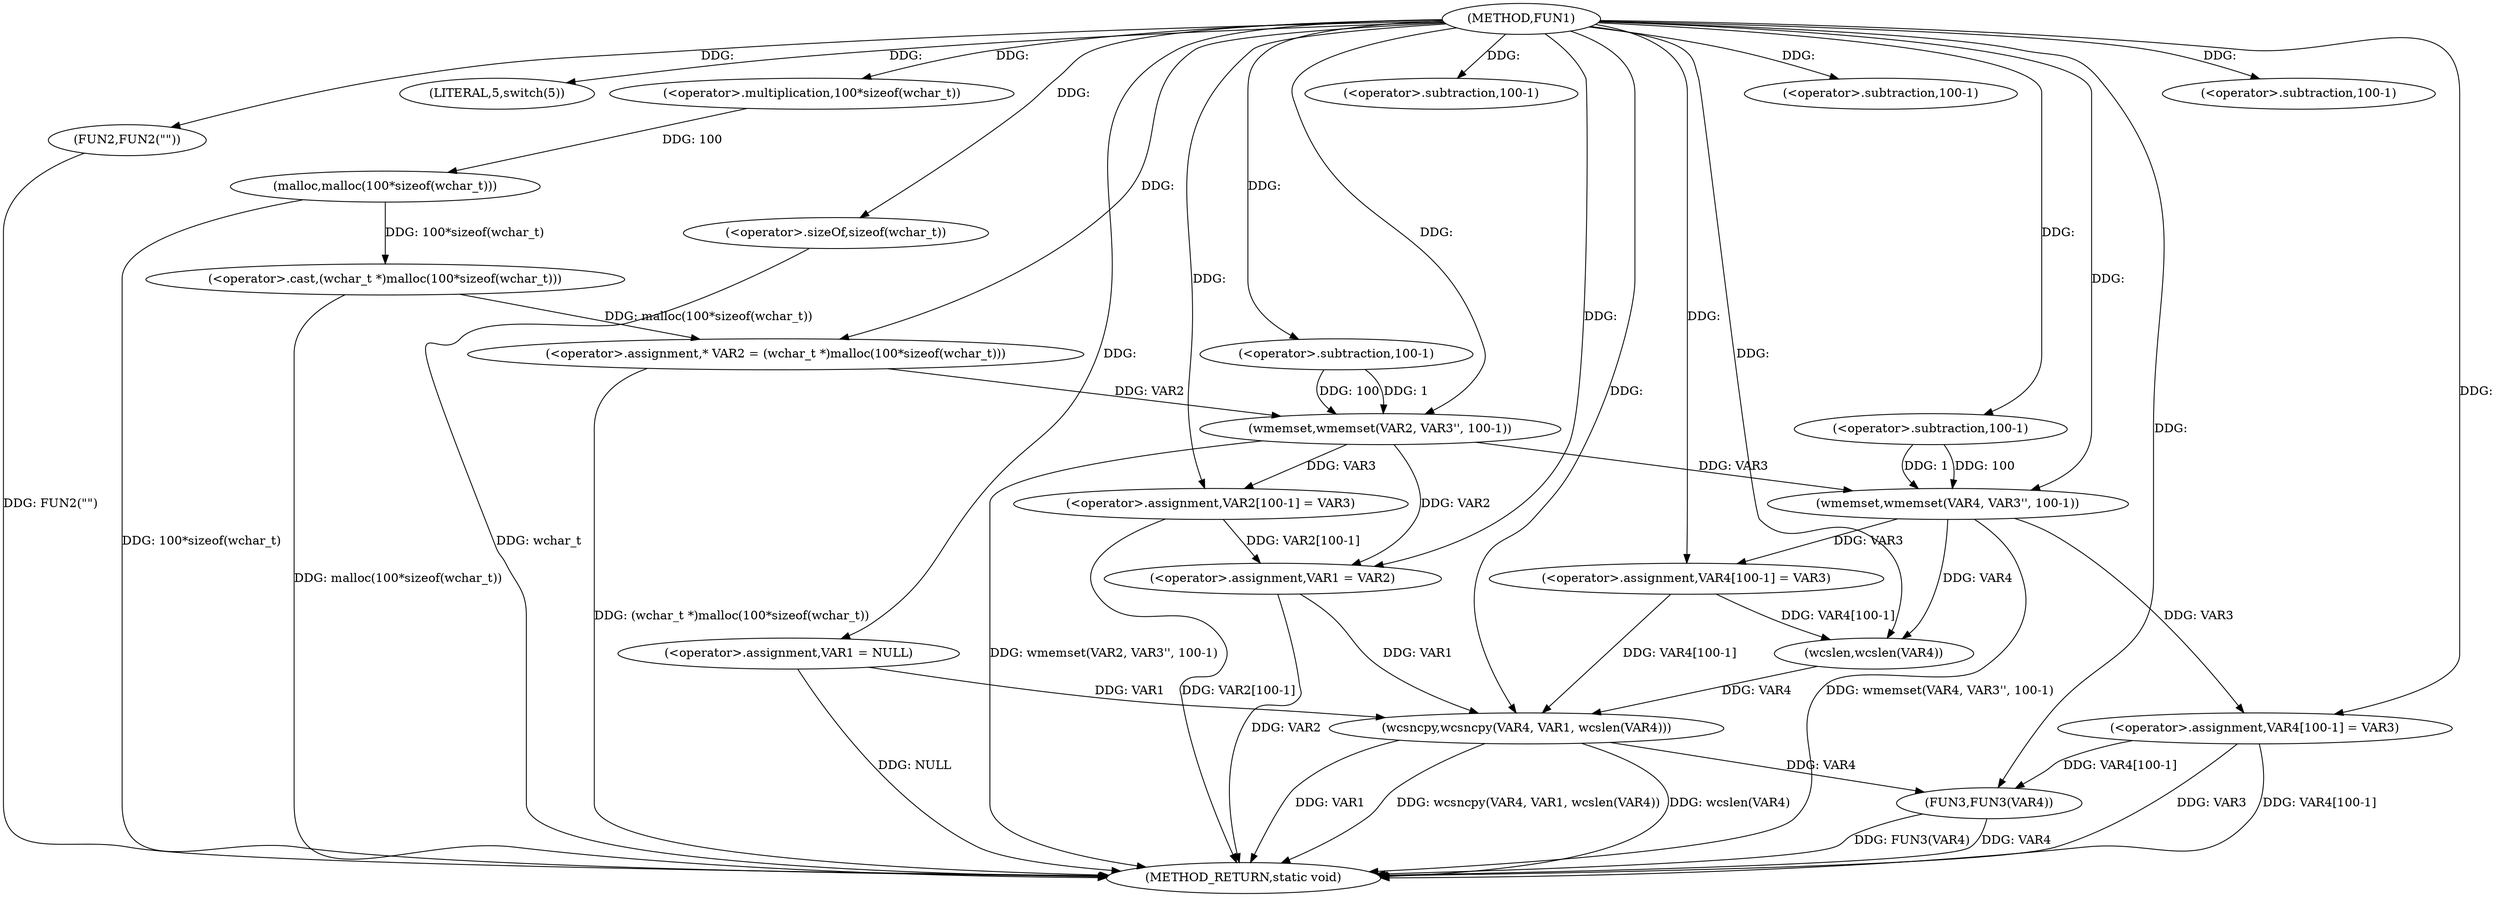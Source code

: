 digraph FUN1 {  
"1000100" [label = "(METHOD,FUN1)" ]
"1000171" [label = "(METHOD_RETURN,static void)" ]
"1000103" [label = "(<operator>.assignment,VAR1 = NULL)" ]
"1000107" [label = "(LITERAL,5,switch(5))" ]
"1000110" [label = "(FUN2,FUN2(\"\"))" ]
"1000116" [label = "(<operator>.assignment,* VAR2 = (wchar_t *)malloc(100*sizeof(wchar_t)))" ]
"1000118" [label = "(<operator>.cast,(wchar_t *)malloc(100*sizeof(wchar_t)))" ]
"1000120" [label = "(malloc,malloc(100*sizeof(wchar_t)))" ]
"1000121" [label = "(<operator>.multiplication,100*sizeof(wchar_t))" ]
"1000123" [label = "(<operator>.sizeOf,sizeof(wchar_t))" ]
"1000125" [label = "(wmemset,wmemset(VAR2, VAR3'', 100-1))" ]
"1000128" [label = "(<operator>.subtraction,100-1)" ]
"1000131" [label = "(<operator>.assignment,VAR2[100-1] = VAR3)" ]
"1000134" [label = "(<operator>.subtraction,100-1)" ]
"1000138" [label = "(<operator>.assignment,VAR1 = VAR2)" ]
"1000144" [label = "(wmemset,wmemset(VAR4, VAR3'', 100-1))" ]
"1000147" [label = "(<operator>.subtraction,100-1)" ]
"1000150" [label = "(<operator>.assignment,VAR4[100-1] = VAR3)" ]
"1000153" [label = "(<operator>.subtraction,100-1)" ]
"1000157" [label = "(wcsncpy,wcsncpy(VAR4, VAR1, wcslen(VAR4)))" ]
"1000160" [label = "(wcslen,wcslen(VAR4))" ]
"1000162" [label = "(<operator>.assignment,VAR4[100-1] = VAR3)" ]
"1000165" [label = "(<operator>.subtraction,100-1)" ]
"1000169" [label = "(FUN3,FUN3(VAR4))" ]
  "1000157" -> "1000171"  [ label = "DDG: VAR1"] 
  "1000162" -> "1000171"  [ label = "DDG: VAR3"] 
  "1000125" -> "1000171"  [ label = "DDG: wmemset(VAR2, VAR3'', 100-1)"] 
  "1000169" -> "1000171"  [ label = "DDG: FUN3(VAR4)"] 
  "1000157" -> "1000171"  [ label = "DDG: wcsncpy(VAR4, VAR1, wcslen(VAR4))"] 
  "1000103" -> "1000171"  [ label = "DDG: NULL"] 
  "1000157" -> "1000171"  [ label = "DDG: wcslen(VAR4)"] 
  "1000138" -> "1000171"  [ label = "DDG: VAR2"] 
  "1000120" -> "1000171"  [ label = "DDG: 100*sizeof(wchar_t)"] 
  "1000116" -> "1000171"  [ label = "DDG: (wchar_t *)malloc(100*sizeof(wchar_t))"] 
  "1000169" -> "1000171"  [ label = "DDG: VAR4"] 
  "1000131" -> "1000171"  [ label = "DDG: VAR2[100-1]"] 
  "1000144" -> "1000171"  [ label = "DDG: wmemset(VAR4, VAR3'', 100-1)"] 
  "1000110" -> "1000171"  [ label = "DDG: FUN2(\"\")"] 
  "1000118" -> "1000171"  [ label = "DDG: malloc(100*sizeof(wchar_t))"] 
  "1000162" -> "1000171"  [ label = "DDG: VAR4[100-1]"] 
  "1000123" -> "1000171"  [ label = "DDG: wchar_t"] 
  "1000100" -> "1000103"  [ label = "DDG: "] 
  "1000100" -> "1000107"  [ label = "DDG: "] 
  "1000100" -> "1000110"  [ label = "DDG: "] 
  "1000118" -> "1000116"  [ label = "DDG: malloc(100*sizeof(wchar_t))"] 
  "1000100" -> "1000116"  [ label = "DDG: "] 
  "1000120" -> "1000118"  [ label = "DDG: 100*sizeof(wchar_t)"] 
  "1000121" -> "1000120"  [ label = "DDG: 100"] 
  "1000100" -> "1000121"  [ label = "DDG: "] 
  "1000100" -> "1000123"  [ label = "DDG: "] 
  "1000116" -> "1000125"  [ label = "DDG: VAR2"] 
  "1000100" -> "1000125"  [ label = "DDG: "] 
  "1000128" -> "1000125"  [ label = "DDG: 100"] 
  "1000128" -> "1000125"  [ label = "DDG: 1"] 
  "1000100" -> "1000128"  [ label = "DDG: "] 
  "1000125" -> "1000131"  [ label = "DDG: VAR3"] 
  "1000100" -> "1000131"  [ label = "DDG: "] 
  "1000100" -> "1000134"  [ label = "DDG: "] 
  "1000125" -> "1000138"  [ label = "DDG: VAR2"] 
  "1000131" -> "1000138"  [ label = "DDG: VAR2[100-1]"] 
  "1000100" -> "1000138"  [ label = "DDG: "] 
  "1000100" -> "1000144"  [ label = "DDG: "] 
  "1000125" -> "1000144"  [ label = "DDG: VAR3"] 
  "1000147" -> "1000144"  [ label = "DDG: 100"] 
  "1000147" -> "1000144"  [ label = "DDG: 1"] 
  "1000100" -> "1000147"  [ label = "DDG: "] 
  "1000144" -> "1000150"  [ label = "DDG: VAR3"] 
  "1000100" -> "1000150"  [ label = "DDG: "] 
  "1000100" -> "1000153"  [ label = "DDG: "] 
  "1000150" -> "1000157"  [ label = "DDG: VAR4[100-1]"] 
  "1000160" -> "1000157"  [ label = "DDG: VAR4"] 
  "1000100" -> "1000157"  [ label = "DDG: "] 
  "1000103" -> "1000157"  [ label = "DDG: VAR1"] 
  "1000138" -> "1000157"  [ label = "DDG: VAR1"] 
  "1000150" -> "1000160"  [ label = "DDG: VAR4[100-1]"] 
  "1000144" -> "1000160"  [ label = "DDG: VAR4"] 
  "1000100" -> "1000160"  [ label = "DDG: "] 
  "1000100" -> "1000162"  [ label = "DDG: "] 
  "1000144" -> "1000162"  [ label = "DDG: VAR3"] 
  "1000100" -> "1000165"  [ label = "DDG: "] 
  "1000157" -> "1000169"  [ label = "DDG: VAR4"] 
  "1000162" -> "1000169"  [ label = "DDG: VAR4[100-1]"] 
  "1000100" -> "1000169"  [ label = "DDG: "] 
}
